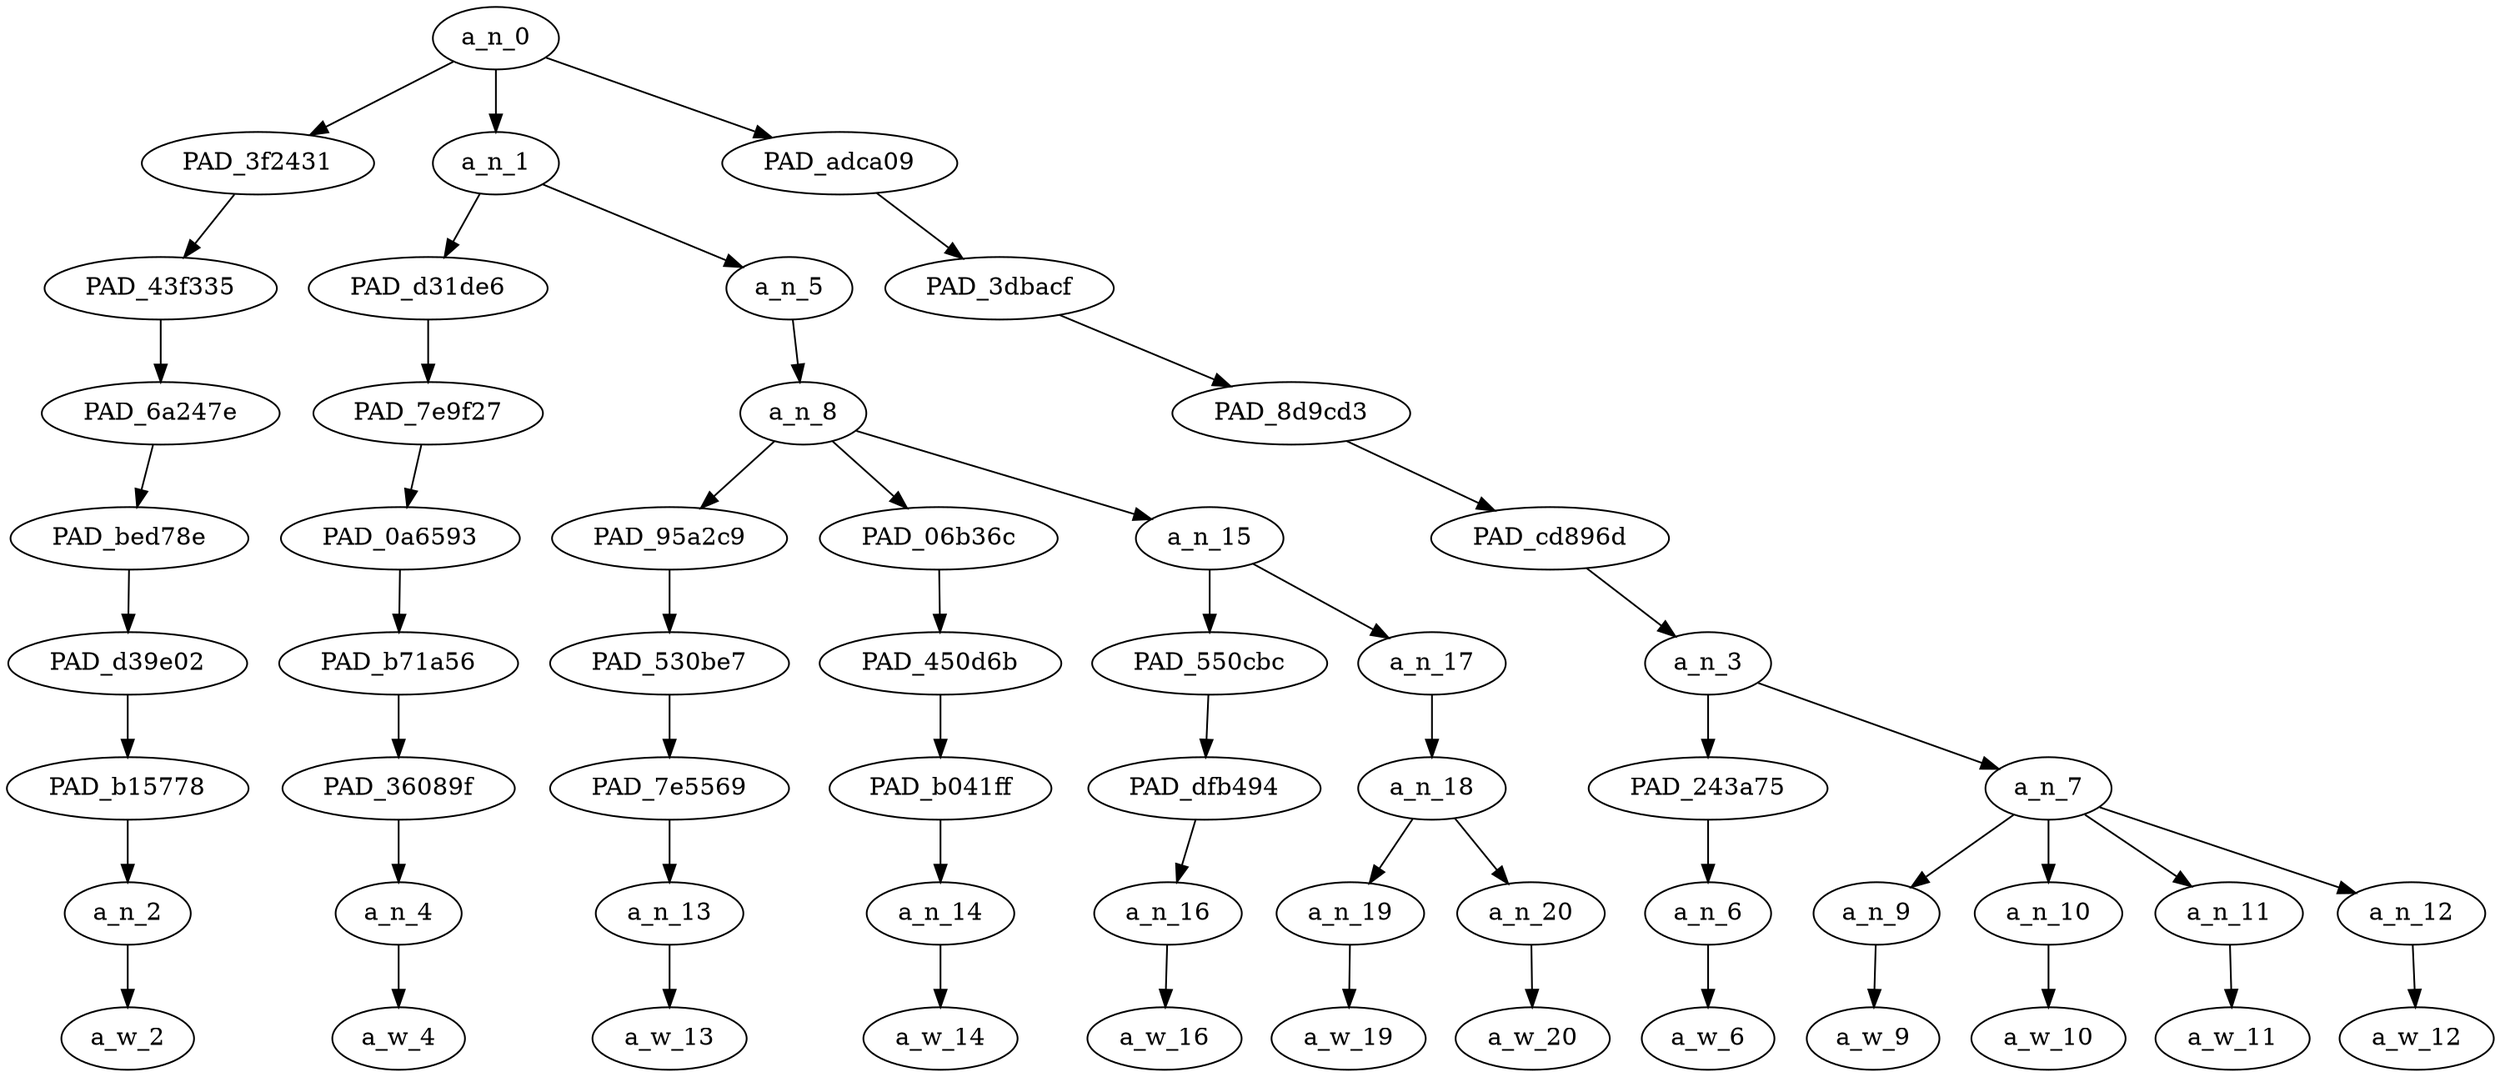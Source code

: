strict digraph "" {
	a_n_0	[div_dir=-1,
		index=0,
		level=8,
		pos="5.125,8!",
		text_span="[0, 1, 2, 3, 4, 5, 6, 7, 8, 9, 10, 11]",
		value=0.99999997];
	PAD_3f2431	[div_dir=1,
		index=1,
		level=7,
		pos="6.0,7!",
		text_span="[6]",
		value=0.03877790];
	a_n_0 -> PAD_3f2431;
	a_n_1	[div_dir=-1,
		index=0,
		level=7,
		pos="1.125,7!",
		text_span="[0, 1, 2, 3, 4, 5]",
		value=0.40646952];
	a_n_0 -> a_n_1;
	PAD_adca09	[div_dir=1,
		index=2,
		level=7,
		pos="8.25,7!",
		text_span="[7, 8, 9, 10, 11]",
		value=0.55458188];
	a_n_0 -> PAD_adca09;
	PAD_43f335	[div_dir=1,
		index=2,
		level=6,
		pos="6.0,6!",
		text_span="[6]",
		value=0.03877790];
	PAD_3f2431 -> PAD_43f335;
	PAD_6a247e	[div_dir=1,
		index=2,
		level=5,
		pos="6.0,5!",
		text_span="[6]",
		value=0.03877790];
	PAD_43f335 -> PAD_6a247e;
	PAD_bed78e	[div_dir=1,
		index=4,
		level=4,
		pos="6.0,4!",
		text_span="[6]",
		value=0.03877790];
	PAD_6a247e -> PAD_bed78e;
	PAD_d39e02	[div_dir=1,
		index=5,
		level=3,
		pos="6.0,3!",
		text_span="[6]",
		value=0.03877790];
	PAD_bed78e -> PAD_d39e02;
	PAD_b15778	[div_dir=1,
		index=5,
		level=2,
		pos="6.0,2!",
		text_span="[6]",
		value=0.03877790];
	PAD_d39e02 -> PAD_b15778;
	a_n_2	[div_dir=1,
		index=6,
		level=1,
		pos="6.0,1!",
		text_span="[6]",
		value=0.03877790];
	PAD_b15778 -> a_n_2;
	a_w_2	[div_dir=0,
		index=6,
		level=0,
		pos="6,0!",
		text_span="[6]",
		value=and];
	a_n_2 -> a_w_2;
	PAD_d31de6	[div_dir=-1,
		index=0,
		level=6,
		pos="0.0,6!",
		text_span="[0]",
		value=0.06836767];
	a_n_1 -> PAD_d31de6;
	a_n_5	[div_dir=-1,
		index=1,
		level=6,
		pos="2.25,6!",
		text_span="[1, 2, 3, 4, 5]",
		value=0.33767771];
	a_n_1 -> a_n_5;
	PAD_7e9f27	[div_dir=-1,
		index=0,
		level=5,
		pos="0.0,5!",
		text_span="[0]",
		value=0.06836767];
	PAD_d31de6 -> PAD_7e9f27;
	PAD_0a6593	[div_dir=-1,
		index=0,
		level=4,
		pos="0.0,4!",
		text_span="[0]",
		value=0.06836767];
	PAD_7e9f27 -> PAD_0a6593;
	PAD_b71a56	[div_dir=-1,
		index=0,
		level=3,
		pos="0.0,3!",
		text_span="[0]",
		value=0.06836767];
	PAD_0a6593 -> PAD_b71a56;
	PAD_36089f	[div_dir=-1,
		index=0,
		level=2,
		pos="0.0,2!",
		text_span="[0]",
		value=0.06836767];
	PAD_b71a56 -> PAD_36089f;
	a_n_4	[div_dir=-1,
		index=0,
		level=1,
		pos="0.0,1!",
		text_span="[0]",
		value=0.06836767];
	PAD_36089f -> a_n_4;
	a_w_4	[div_dir=0,
		index=0,
		level=0,
		pos="0,0!",
		text_span="[0]",
		value=all];
	a_n_4 -> a_w_4;
	a_n_8	[div_dir=-1,
		index=1,
		level=5,
		pos="2.25,5!",
		text_span="[1, 2, 3, 4, 5]",
		value=0.33762739];
	a_n_5 -> a_n_8;
	PAD_95a2c9	[div_dir=1,
		index=1,
		level=4,
		pos="1.0,4!",
		text_span="[1]",
		value=0.05182598];
	a_n_8 -> PAD_95a2c9;
	PAD_06b36c	[div_dir=-1,
		index=2,
		level=4,
		pos="2.0,4!",
		text_span="[2]",
		value=0.05167425];
	a_n_8 -> PAD_06b36c;
	a_n_15	[div_dir=1,
		index=3,
		level=4,
		pos="3.75,4!",
		text_span="[3, 4, 5]",
		value=0.23407684];
	a_n_8 -> a_n_15;
	PAD_530be7	[div_dir=1,
		index=1,
		level=3,
		pos="1.0,3!",
		text_span="[1]",
		value=0.05182598];
	PAD_95a2c9 -> PAD_530be7;
	PAD_7e5569	[div_dir=1,
		index=1,
		level=2,
		pos="1.0,2!",
		text_span="[1]",
		value=0.05182598];
	PAD_530be7 -> PAD_7e5569;
	a_n_13	[div_dir=1,
		index=1,
		level=1,
		pos="1.0,1!",
		text_span="[1]",
		value=0.05182598];
	PAD_7e5569 -> a_n_13;
	a_w_13	[div_dir=0,
		index=1,
		level=0,
		pos="1,0!",
		text_span="[1]",
		value=you];
	a_n_13 -> a_w_13;
	PAD_450d6b	[div_dir=-1,
		index=2,
		level=3,
		pos="2.0,3!",
		text_span="[2]",
		value=0.05167425];
	PAD_06b36c -> PAD_450d6b;
	PAD_b041ff	[div_dir=-1,
		index=2,
		level=2,
		pos="2.0,2!",
		text_span="[2]",
		value=0.05167425];
	PAD_450d6b -> PAD_b041ff;
	a_n_14	[div_dir=-1,
		index=2,
		level=1,
		pos="2.0,1!",
		text_span="[2]",
		value=0.05167425];
	PAD_b041ff -> a_n_14;
	a_w_14	[div_dir=0,
		index=2,
		level=0,
		pos="2,0!",
		text_span="[2]",
		value=so];
	a_n_14 -> a_w_14;
	PAD_550cbc	[div_dir=1,
		index=3,
		level=3,
		pos="3.0,3!",
		text_span="[3]",
		value=0.06395607];
	a_n_15 -> PAD_550cbc;
	a_n_17	[div_dir=1,
		index=4,
		level=3,
		pos="4.5,3!",
		text_span="[4, 5]",
		value=0.17007170];
	a_n_15 -> a_n_17;
	PAD_dfb494	[div_dir=1,
		index=3,
		level=2,
		pos="3.0,2!",
		text_span="[3]",
		value=0.06395607];
	PAD_550cbc -> PAD_dfb494;
	a_n_16	[div_dir=1,
		index=3,
		level=1,
		pos="3.0,1!",
		text_span="[3]",
		value=0.06395607];
	PAD_dfb494 -> a_n_16;
	a_w_16	[div_dir=0,
		index=3,
		level=0,
		pos="3,0!",
		text_span="[3]",
		value=called];
	a_n_16 -> a_w_16;
	a_n_18	[div_dir=1,
		index=4,
		level=2,
		pos="4.5,2!",
		text_span="[4, 5]",
		value=0.17004543];
	a_n_17 -> a_n_18;
	a_n_19	[div_dir=1,
		index=4,
		level=1,
		pos="4.0,1!",
		text_span="[4]",
		value=0.11573213];
	a_n_18 -> a_n_19;
	a_n_20	[div_dir=-1,
		index=5,
		level=1,
		pos="5.0,1!",
		text_span="[5]",
		value=0.05428703];
	a_n_18 -> a_n_20;
	a_w_19	[div_dir=0,
		index=4,
		level=0,
		pos="4,0!",
		text_span="[4]",
		value=jewish];
	a_n_19 -> a_w_19;
	a_w_20	[div_dir=0,
		index=5,
		level=0,
		pos="5,0!",
		text_span="[5]",
		value=people];
	a_n_20 -> a_w_20;
	PAD_3dbacf	[div_dir=1,
		index=3,
		level=6,
		pos="8.25,6!",
		text_span="[7, 8, 9, 10, 11]",
		value=0.55458188];
	PAD_adca09 -> PAD_3dbacf;
	PAD_8d9cd3	[div_dir=1,
		index=3,
		level=5,
		pos="8.25,5!",
		text_span="[7, 8, 9, 10, 11]",
		value=0.55458188];
	PAD_3dbacf -> PAD_8d9cd3;
	PAD_cd896d	[div_dir=1,
		index=5,
		level=4,
		pos="8.25,4!",
		text_span="[7, 8, 9, 10, 11]",
		value=0.55458188];
	PAD_8d9cd3 -> PAD_cd896d;
	a_n_3	[div_dir=1,
		index=6,
		level=3,
		pos="8.25,3!",
		text_span="[7, 8, 9, 10, 11]",
		value=0.55458188];
	PAD_cd896d -> a_n_3;
	PAD_243a75	[div_dir=1,
		index=6,
		level=2,
		pos="7.0,2!",
		text_span="[7]",
		value=0.12250069];
	a_n_3 -> PAD_243a75;
	a_n_7	[div_dir=1,
		index=7,
		level=2,
		pos="9.5,2!",
		text_span="[8, 9, 10, 11]",
		value=0.43198792];
	a_n_3 -> a_n_7;
	a_n_6	[div_dir=1,
		index=7,
		level=1,
		pos="7.0,1!",
		text_span="[7]",
		value=0.12250069];
	PAD_243a75 -> a_n_6;
	a_w_6	[div_dir=0,
		index=7,
		level=0,
		pos="7,0!",
		text_span="[7]",
		value=asians];
	a_n_6 -> a_w_6;
	a_n_9	[div_dir=-1,
		index=8,
		level=1,
		pos="8.0,1!",
		text_span="[8]",
		value=0.05790206];
	a_n_7 -> a_n_9;
	a_n_10	[div_dir=-1,
		index=9,
		level=1,
		pos="9.0,1!",
		text_span="[9]",
		value=0.06633506];
	a_n_7 -> a_n_10;
	a_n_11	[div_dir=1,
		index=10,
		level=1,
		pos="10.0,1!",
		text_span="[10]",
		value=0.09622655];
	a_n_7 -> a_n_11;
	a_n_12	[div_dir=-1,
		index=11,
		level=1,
		pos="11.0,1!",
		text_span="[11]",
		value=0.21144902];
	a_n_7 -> a_n_12;
	a_w_9	[div_dir=0,
		index=8,
		level=0,
		pos="8,0!",
		text_span="[8]",
		value=you1];
	a_n_9 -> a_w_9;
	a_w_10	[div_dir=0,
		index=9,
		level=0,
		pos="9,0!",
		text_span="[9]",
		value=actually];
	a_n_10 -> a_w_10;
	a_w_11	[div_dir=0,
		index=10,
		level=0,
		pos="10,0!",
		text_span="[10]",
		value=white];
	a_n_11 -> a_w_11;
	a_w_12	[div_dir=0,
		index=11,
		level=0,
		pos="11,0!",
		text_span="[11]",
		value=supremes];
	a_n_12 -> a_w_12;
}
